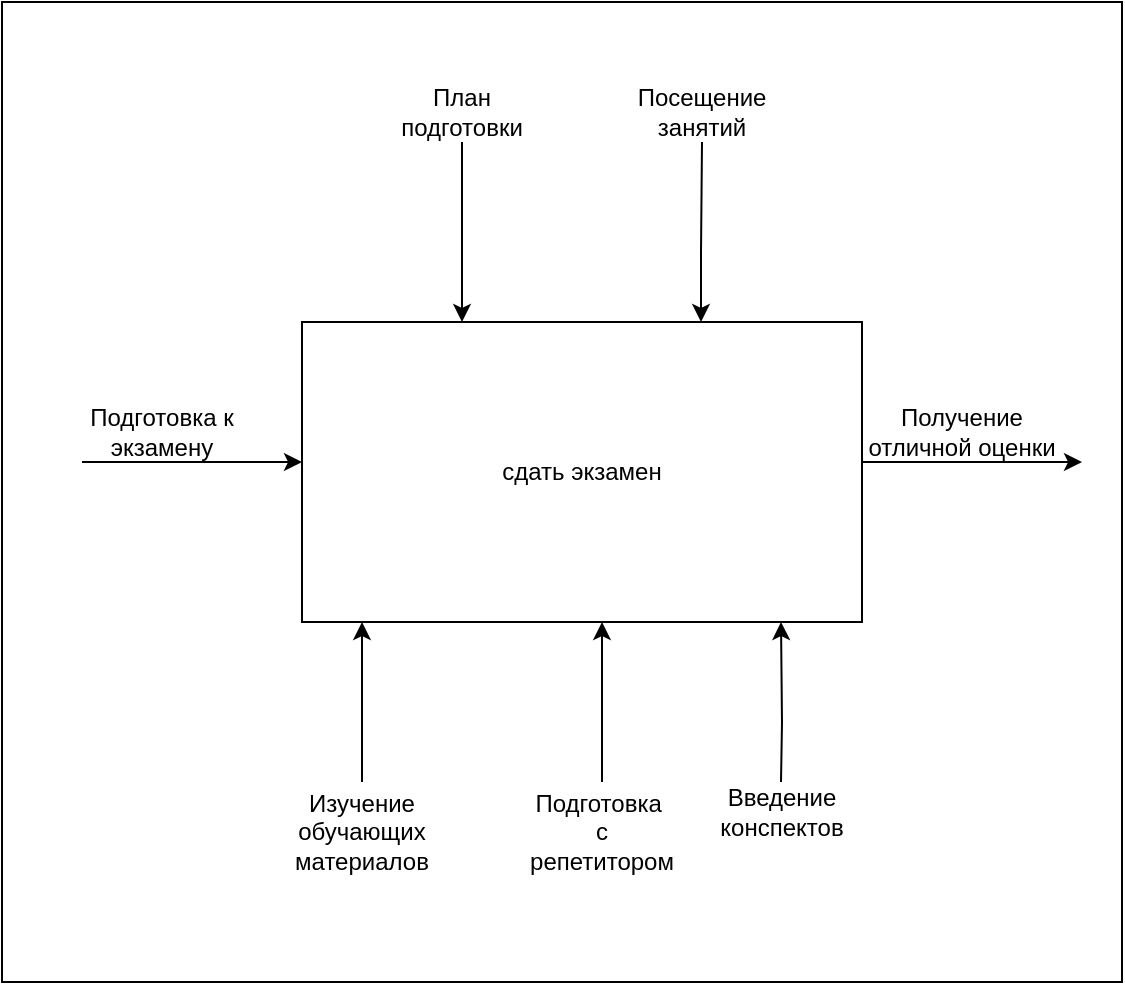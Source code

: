 <mxfile version="20.5.3" type="device"><diagram id="OIUybXgoiWcmnoGqFoFA" name="Страница 1"><mxGraphModel dx="1422" dy="794" grid="1" gridSize="10" guides="1" tooltips="1" connect="1" arrows="1" fold="1" page="1" pageScale="1" pageWidth="827" pageHeight="1169" math="0" shadow="0"><root><mxCell id="0"/><mxCell id="1" parent="0"/><mxCell id="NuAKf-akGHF0HL0_QidI-3" value="" style="rounded=0;whiteSpace=wrap;html=1;" vertex="1" parent="1"><mxGeometry x="170" y="130" width="560" height="490" as="geometry"/></mxCell><mxCell id="V3uFvZNZQQq62sll3YpJ-1" value="" style="rounded=0;whiteSpace=wrap;html=1;" parent="1" vertex="1"><mxGeometry x="320" y="290" width="280" height="150" as="geometry"/></mxCell><mxCell id="V3uFvZNZQQq62sll3YpJ-2" value="сдать экзамен" style="text;html=1;strokeColor=none;fillColor=none;align=center;verticalAlign=middle;whiteSpace=wrap;rounded=0;" parent="1" vertex="1"><mxGeometry x="415" y="350" width="90" height="30" as="geometry"/></mxCell><mxCell id="V3uFvZNZQQq62sll3YpJ-3" value="" style="endArrow=classic;html=1;rounded=0;" parent="1" edge="1"><mxGeometry width="50" height="50" relative="1" as="geometry"><mxPoint x="400" y="200" as="sourcePoint"/><mxPoint x="400" y="290" as="targetPoint"/><Array as="points"><mxPoint x="400" y="240"/></Array></mxGeometry></mxCell><mxCell id="V3uFvZNZQQq62sll3YpJ-4" value="План подготовки" style="text;html=1;strokeColor=none;fillColor=none;align=center;verticalAlign=middle;whiteSpace=wrap;rounded=0;" parent="1" vertex="1"><mxGeometry x="370" y="170" width="60" height="30" as="geometry"/></mxCell><mxCell id="V3uFvZNZQQq62sll3YpJ-5" value="" style="endArrow=classic;html=1;rounded=0;exitX=0.5;exitY=1;exitDx=0;exitDy=0;" parent="1" edge="1"><mxGeometry width="50" height="50" relative="1" as="geometry"><mxPoint x="520" y="200" as="sourcePoint"/><mxPoint x="519.5" y="290" as="targetPoint"/><Array as="points"><mxPoint x="519.5" y="255"/></Array></mxGeometry></mxCell><mxCell id="V3uFvZNZQQq62sll3YpJ-8" value="" style="endArrow=classic;html=1;rounded=0;" parent="1" edge="1"><mxGeometry width="50" height="50" relative="1" as="geometry"><mxPoint x="210" y="360" as="sourcePoint"/><mxPoint x="320" y="360" as="targetPoint"/></mxGeometry></mxCell><mxCell id="V3uFvZNZQQq62sll3YpJ-9" value="" style="endArrow=classic;html=1;rounded=0;" parent="1" edge="1"><mxGeometry width="50" height="50" relative="1" as="geometry"><mxPoint x="600" y="360" as="sourcePoint"/><mxPoint x="710" y="360" as="targetPoint"/></mxGeometry></mxCell><mxCell id="V3uFvZNZQQq62sll3YpJ-10" value="Подготовка к экзамену" style="text;html=1;strokeColor=none;fillColor=none;align=center;verticalAlign=middle;whiteSpace=wrap;rounded=0;" parent="1" vertex="1"><mxGeometry x="200" y="330" width="100" height="30" as="geometry"/></mxCell><mxCell id="V3uFvZNZQQq62sll3YpJ-11" value="Получение отличной оценки" style="text;html=1;strokeColor=none;fillColor=none;align=center;verticalAlign=middle;whiteSpace=wrap;rounded=0;" parent="1" vertex="1"><mxGeometry x="600" y="330" width="100" height="30" as="geometry"/></mxCell><mxCell id="V3uFvZNZQQq62sll3YpJ-12" value="" style="endArrow=classic;html=1;rounded=0;" parent="1" edge="1"><mxGeometry width="50" height="50" relative="1" as="geometry"><mxPoint x="350" y="520" as="sourcePoint"/><mxPoint x="350" y="440" as="targetPoint"/></mxGeometry></mxCell><mxCell id="V3uFvZNZQQq62sll3YpJ-13" value="" style="endArrow=classic;html=1;rounded=0;" parent="1" edge="1"><mxGeometry width="50" height="50" relative="1" as="geometry"><mxPoint x="470" y="520" as="sourcePoint"/><mxPoint x="470" y="440" as="targetPoint"/><Array as="points"><mxPoint x="470" y="480"/></Array></mxGeometry></mxCell><mxCell id="V3uFvZNZQQq62sll3YpJ-16" value="Изучение обучающих материалов" style="text;html=1;strokeColor=none;fillColor=none;align=center;verticalAlign=middle;whiteSpace=wrap;rounded=0;" parent="1" vertex="1"><mxGeometry x="300" y="530" width="100" height="30" as="geometry"/></mxCell><mxCell id="V3uFvZNZQQq62sll3YpJ-17" value="Подготовка&amp;nbsp; с репетитором" style="text;html=1;strokeColor=none;fillColor=none;align=center;verticalAlign=middle;whiteSpace=wrap;rounded=0;" parent="1" vertex="1"><mxGeometry x="440" y="530" width="60" height="30" as="geometry"/></mxCell><mxCell id="V3uFvZNZQQq62sll3YpJ-18" value="Введение конспектов" style="text;html=1;strokeColor=none;fillColor=none;align=center;verticalAlign=middle;whiteSpace=wrap;rounded=0;" parent="1" vertex="1"><mxGeometry x="530" y="520" width="60" height="30" as="geometry"/></mxCell><mxCell id="V3uFvZNZQQq62sll3YpJ-19" value="Посещение занятий" style="text;html=1;strokeColor=none;fillColor=none;align=center;verticalAlign=middle;whiteSpace=wrap;rounded=0;" parent="1" vertex="1"><mxGeometry x="490" y="170" width="60" height="30" as="geometry"/></mxCell><mxCell id="NuAKf-akGHF0HL0_QidI-1" value="" style="endArrow=classic;html=1;rounded=0;" edge="1" parent="1"><mxGeometry width="50" height="50" relative="1" as="geometry"><mxPoint x="559.5" y="520" as="sourcePoint"/><mxPoint x="559.5" y="440" as="targetPoint"/><Array as="points"><mxPoint x="560" y="490"/></Array></mxGeometry></mxCell></root></mxGraphModel></diagram></mxfile>